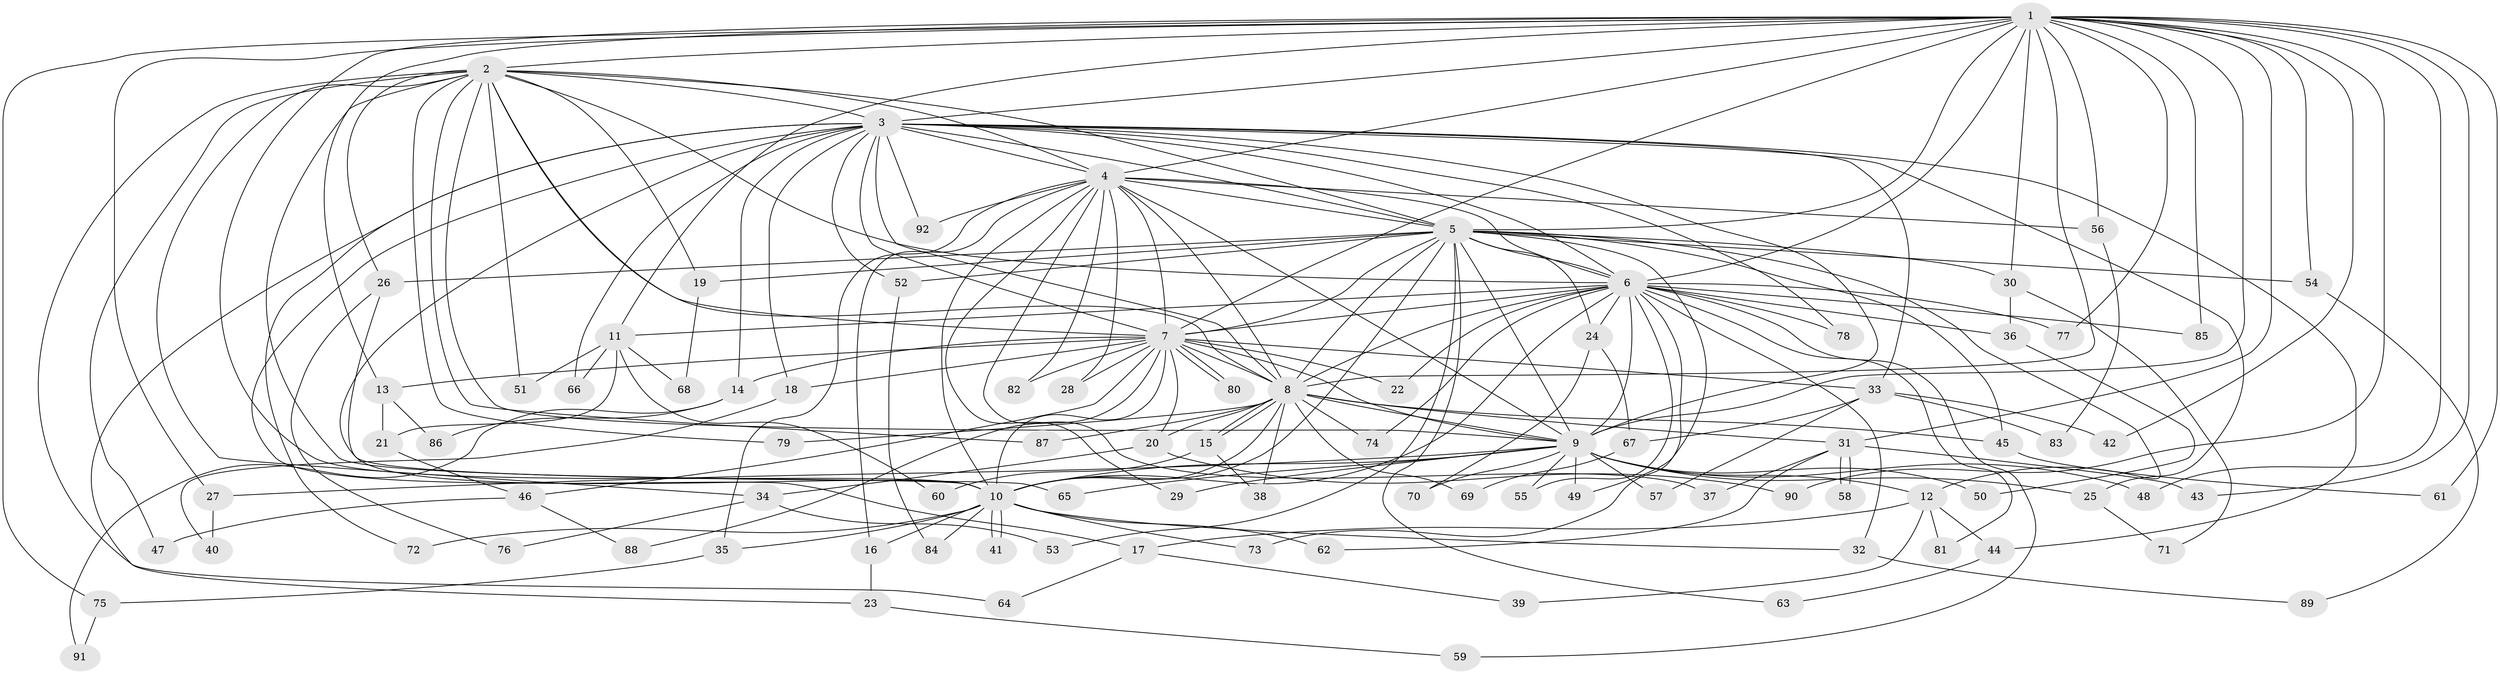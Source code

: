 // Generated by graph-tools (version 1.1) at 2025/35/03/09/25 02:35:16]
// undirected, 92 vertices, 209 edges
graph export_dot {
graph [start="1"]
  node [color=gray90,style=filled];
  1;
  2;
  3;
  4;
  5;
  6;
  7;
  8;
  9;
  10;
  11;
  12;
  13;
  14;
  15;
  16;
  17;
  18;
  19;
  20;
  21;
  22;
  23;
  24;
  25;
  26;
  27;
  28;
  29;
  30;
  31;
  32;
  33;
  34;
  35;
  36;
  37;
  38;
  39;
  40;
  41;
  42;
  43;
  44;
  45;
  46;
  47;
  48;
  49;
  50;
  51;
  52;
  53;
  54;
  55;
  56;
  57;
  58;
  59;
  60;
  61;
  62;
  63;
  64;
  65;
  66;
  67;
  68;
  69;
  70;
  71;
  72;
  73;
  74;
  75;
  76;
  77;
  78;
  79;
  80;
  81;
  82;
  83;
  84;
  85;
  86;
  87;
  88;
  89;
  90;
  91;
  92;
  1 -- 2;
  1 -- 3;
  1 -- 4;
  1 -- 5;
  1 -- 6;
  1 -- 7;
  1 -- 8;
  1 -- 9;
  1 -- 10;
  1 -- 11;
  1 -- 13;
  1 -- 27;
  1 -- 30;
  1 -- 31;
  1 -- 42;
  1 -- 43;
  1 -- 48;
  1 -- 54;
  1 -- 56;
  1 -- 61;
  1 -- 75;
  1 -- 77;
  1 -- 85;
  1 -- 90;
  2 -- 3;
  2 -- 4;
  2 -- 5;
  2 -- 6;
  2 -- 7;
  2 -- 8;
  2 -- 9;
  2 -- 10;
  2 -- 19;
  2 -- 26;
  2 -- 34;
  2 -- 47;
  2 -- 51;
  2 -- 64;
  2 -- 79;
  2 -- 87;
  3 -- 4;
  3 -- 5;
  3 -- 6;
  3 -- 7;
  3 -- 8;
  3 -- 9;
  3 -- 10;
  3 -- 14;
  3 -- 17;
  3 -- 18;
  3 -- 23;
  3 -- 25;
  3 -- 33;
  3 -- 44;
  3 -- 52;
  3 -- 66;
  3 -- 72;
  3 -- 78;
  3 -- 92;
  4 -- 5;
  4 -- 6;
  4 -- 7;
  4 -- 8;
  4 -- 9;
  4 -- 10;
  4 -- 16;
  4 -- 28;
  4 -- 29;
  4 -- 35;
  4 -- 37;
  4 -- 56;
  4 -- 82;
  4 -- 92;
  5 -- 6;
  5 -- 7;
  5 -- 8;
  5 -- 9;
  5 -- 10;
  5 -- 12;
  5 -- 19;
  5 -- 24;
  5 -- 26;
  5 -- 30;
  5 -- 45;
  5 -- 49;
  5 -- 52;
  5 -- 53;
  5 -- 54;
  5 -- 63;
  6 -- 7;
  6 -- 8;
  6 -- 9;
  6 -- 10;
  6 -- 11;
  6 -- 22;
  6 -- 24;
  6 -- 32;
  6 -- 36;
  6 -- 55;
  6 -- 59;
  6 -- 73;
  6 -- 74;
  6 -- 77;
  6 -- 78;
  6 -- 81;
  6 -- 85;
  7 -- 8;
  7 -- 9;
  7 -- 10;
  7 -- 13;
  7 -- 14;
  7 -- 18;
  7 -- 20;
  7 -- 22;
  7 -- 28;
  7 -- 33;
  7 -- 46;
  7 -- 80;
  7 -- 80;
  7 -- 82;
  7 -- 88;
  8 -- 9;
  8 -- 10;
  8 -- 15;
  8 -- 15;
  8 -- 20;
  8 -- 31;
  8 -- 38;
  8 -- 45;
  8 -- 69;
  8 -- 74;
  8 -- 79;
  8 -- 87;
  9 -- 10;
  9 -- 12;
  9 -- 25;
  9 -- 27;
  9 -- 29;
  9 -- 48;
  9 -- 49;
  9 -- 50;
  9 -- 55;
  9 -- 57;
  9 -- 65;
  9 -- 70;
  10 -- 16;
  10 -- 32;
  10 -- 35;
  10 -- 41;
  10 -- 41;
  10 -- 62;
  10 -- 72;
  10 -- 73;
  10 -- 84;
  11 -- 21;
  11 -- 51;
  11 -- 60;
  11 -- 66;
  11 -- 68;
  12 -- 17;
  12 -- 39;
  12 -- 44;
  12 -- 81;
  13 -- 21;
  13 -- 86;
  14 -- 86;
  14 -- 91;
  15 -- 38;
  15 -- 60;
  16 -- 23;
  17 -- 39;
  17 -- 64;
  18 -- 40;
  19 -- 68;
  20 -- 34;
  20 -- 90;
  21 -- 46;
  23 -- 59;
  24 -- 67;
  24 -- 70;
  25 -- 71;
  26 -- 65;
  26 -- 76;
  27 -- 40;
  30 -- 36;
  30 -- 71;
  31 -- 37;
  31 -- 43;
  31 -- 58;
  31 -- 58;
  31 -- 62;
  32 -- 89;
  33 -- 42;
  33 -- 57;
  33 -- 67;
  33 -- 83;
  34 -- 53;
  34 -- 76;
  35 -- 75;
  36 -- 50;
  44 -- 63;
  45 -- 61;
  46 -- 47;
  46 -- 88;
  52 -- 84;
  54 -- 89;
  56 -- 83;
  67 -- 69;
  75 -- 91;
}
